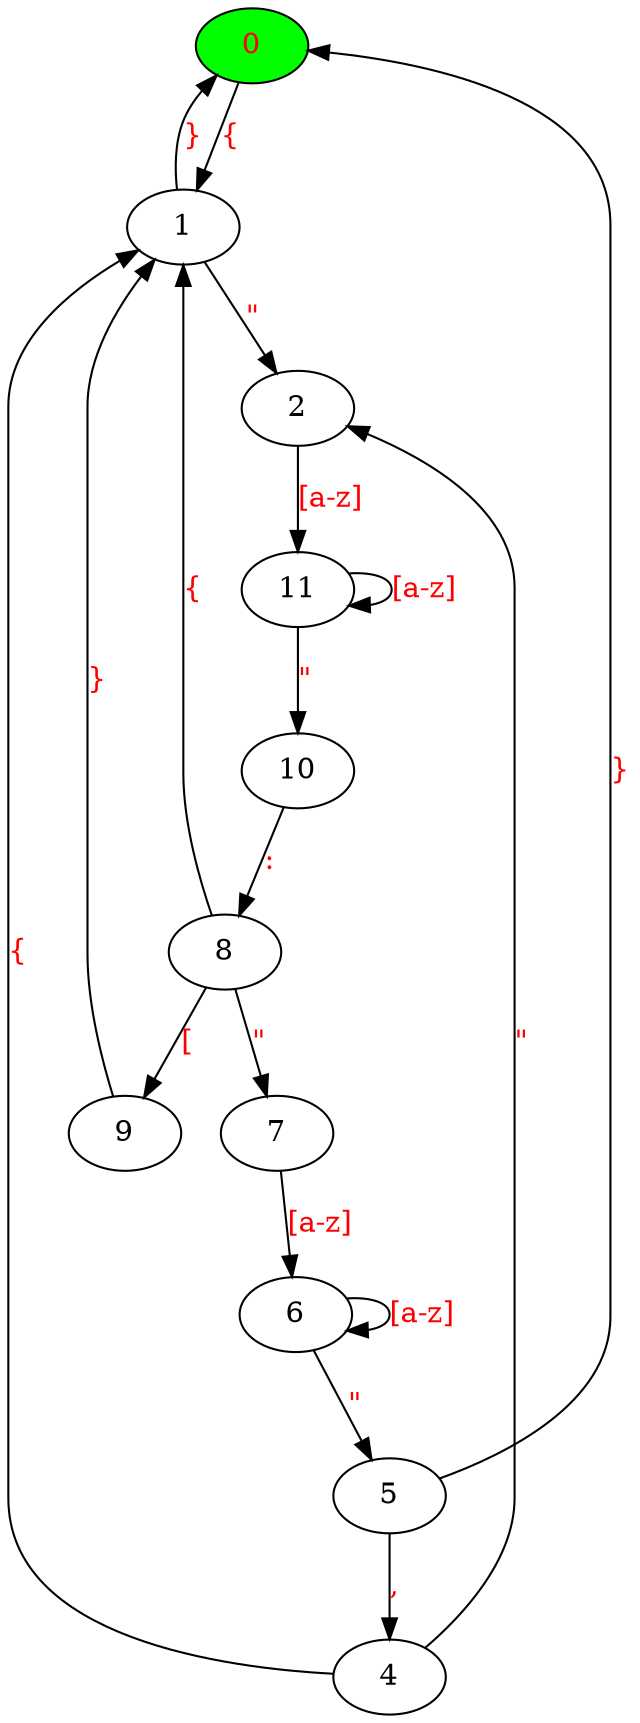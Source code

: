 
digraph G {
0[label=0, fontcolor=red, style=filled, fillcolor=green]
1[label=1];
0->1[label="{", fontcolor=red];
1->0[label="}", fontcolor=red];
1->2[label="\"", fontcolor=red];

11[label=11];
2->11[label="[a-z]", fontcolor=red];
11->11[label="[a-z]", fontcolor=red];

10[label=10];
11->10[label="\"", fontcolor=red];

8[label=8];
10->8[label=":", fontcolor=red];
7[label=7];
8->7[label="\"", fontcolor=red];

9[label=9];
8->1[label="{", fontcolor=red];
8->9[label="[", fontcolor=red];
9->1[label="}", fontcolor=red];
6[label=6];
7->6[label="[a-z]", fontcolor=red];
6->6[label="[a-z]", fontcolor=red];
6->5[label="\"", fontcolor=red];
5->4[label="\,", fontcolor=red];

5->0[label="}", fontcolor=red];
4->1[label="{", fontcolor=red];
4->2[label="\"", fontcolor=red];

/*
100->101[label=2];
101[label=5];
102[label=3];
101->102[label=2];
102[label=3];
103[label=1];
102->103[label=2];
103[label=1];
104[label=-1, style=filled, fillcolor=red]
103->104[label=2];
*/
}


